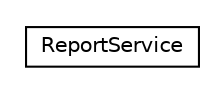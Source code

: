 #!/usr/local/bin/dot
#
# Class diagram 
# Generated by UMLGraph version R5_6-24-gf6e263 (http://www.umlgraph.org/)
#

digraph G {
	edge [fontname="Helvetica",fontsize=10,labelfontname="Helvetica",labelfontsize=10];
	node [fontname="Helvetica",fontsize=10,shape=plaintext];
	nodesep=0.25;
	ranksep=0.5;
	rankdir=LR;
	// com.gwtplatform.carstore.server.service.ReportService
	c53738 [label=<<table title="com.gwtplatform.carstore.server.service.ReportService" border="0" cellborder="1" cellspacing="0" cellpadding="2" port="p" href="./ReportService.html">
		<tr><td><table border="0" cellspacing="0" cellpadding="1">
<tr><td align="center" balign="center"> ReportService </td></tr>
		</table></td></tr>
		</table>>, URL="./ReportService.html", fontname="Helvetica", fontcolor="black", fontsize=10.0];
}

